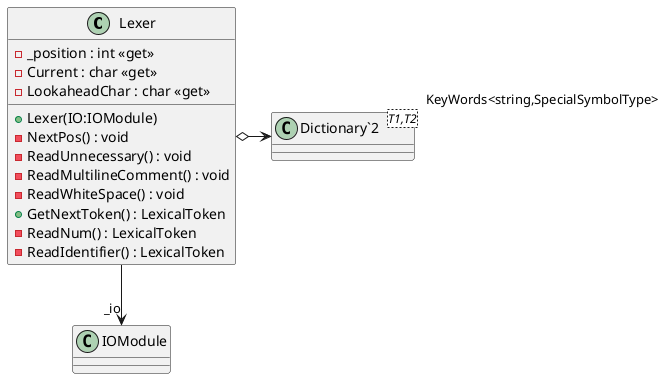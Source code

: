@startuml
class Lexer {
    - _position : int <<get>>
    - Current : char <<get>>
    - LookaheadChar : char <<get>>
    + Lexer(IO:IOModule)
    - NextPos() : void
    - ReadUnnecessary() : void
    - ReadMultilineComment() : void
    - ReadWhiteSpace() : void
    + GetNextToken() : LexicalToken
    - ReadNum() : LexicalToken
    - ReadIdentifier() : LexicalToken
}
class "Dictionary`2"<T1,T2> {
}
Lexer --> "_io" IOModule
Lexer o-> "KeyWords<string,SpecialSymbolType>" "Dictionary`2"
@enduml
